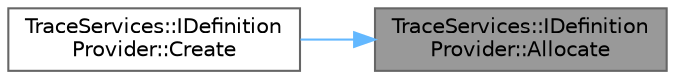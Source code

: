 digraph "TraceServices::IDefinitionProvider::Allocate"
{
 // INTERACTIVE_SVG=YES
 // LATEX_PDF_SIZE
  bgcolor="transparent";
  edge [fontname=Helvetica,fontsize=10,labelfontname=Helvetica,labelfontsize=10];
  node [fontname=Helvetica,fontsize=10,shape=box,height=0.2,width=0.4];
  rankdir="RL";
  Node1 [id="Node000001",label="TraceServices::IDefinition\lProvider::Allocate",height=0.2,width=0.4,color="gray40", fillcolor="grey60", style="filled", fontcolor="black",tooltip=" "];
  Node1 -> Node2 [id="edge1_Node000001_Node000002",dir="back",color="steelblue1",style="solid",tooltip=" "];
  Node2 [id="Node000002",label="TraceServices::IDefinition\lProvider::Create",height=0.2,width=0.4,color="grey40", fillcolor="white", style="filled",URL="$d3/d07/classTraceServices_1_1IDefinitionProvider.html#aaeb9f3fc4d1750697a262174c01eb1fd",tooltip="Allocates memory for the definition."];
}
